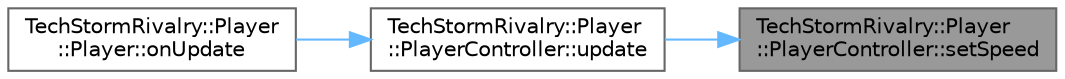digraph "TechStormRivalry::Player::PlayerController::setSpeed"
{
 // LATEX_PDF_SIZE
  bgcolor="transparent";
  edge [fontname=Helvetica,fontsize=10,labelfontname=Helvetica,labelfontsize=10];
  node [fontname=Helvetica,fontsize=10,shape=box,height=0.2,width=0.4];
  rankdir="RL";
  Node1 [id="Node000001",label="TechStormRivalry::Player\l::PlayerController::setSpeed",height=0.2,width=0.4,color="gray40", fillcolor="grey60", style="filled", fontcolor="black",tooltip=" "];
  Node1 -> Node2 [id="edge1_Node000001_Node000002",dir="back",color="steelblue1",style="solid",tooltip=" "];
  Node2 [id="Node000002",label="TechStormRivalry::Player\l::PlayerController::update",height=0.2,width=0.4,color="grey40", fillcolor="white", style="filled",URL="$class_tech_storm_rivalry_1_1_player_1_1_player_controller.html#afc60c4163777a1e83675958e5cc42c04",tooltip=" "];
  Node2 -> Node3 [id="edge2_Node000002_Node000003",dir="back",color="steelblue1",style="solid",tooltip=" "];
  Node3 [id="Node000003",label="TechStormRivalry::Player\l::Player::onUpdate",height=0.2,width=0.4,color="grey40", fillcolor="white", style="filled",URL="$class_tech_storm_rivalry_1_1_player_1_1_player.html#a9eccfe7f80715de6e023bc46972dd748",tooltip=" "];
}
